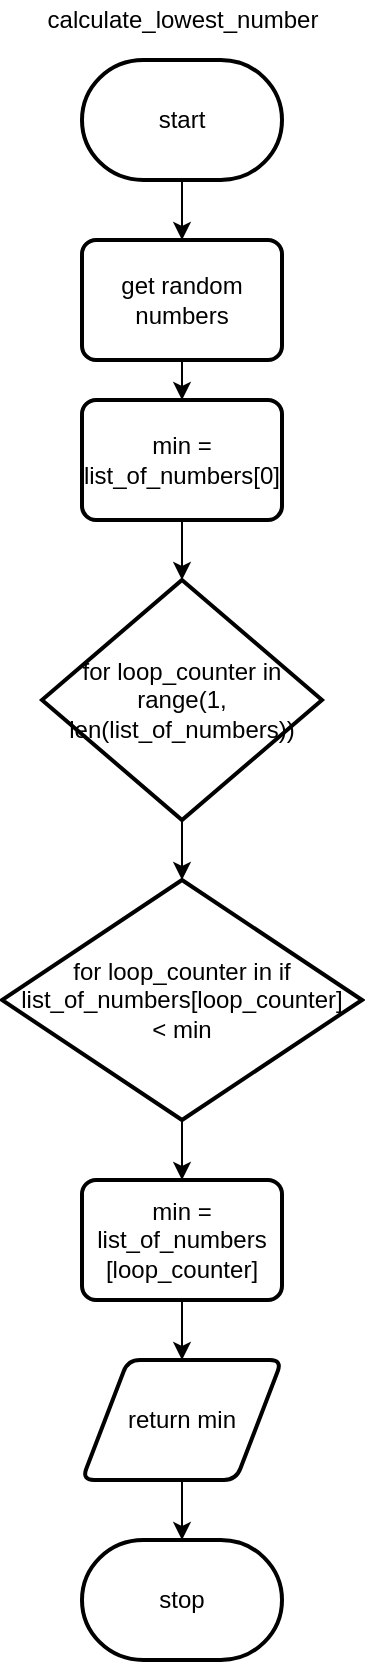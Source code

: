 <mxfile>
    <diagram id="BsBV6leVBUCAfMzn52um" name="Page-1">
        <mxGraphModel dx="562" dy="397" grid="1" gridSize="10" guides="1" tooltips="1" connect="1" arrows="1" fold="1" page="1" pageScale="1" pageWidth="827" pageHeight="1169" math="0" shadow="0">
            <root>
                <mxCell id="0"/>
                <mxCell id="1" parent="0"/>
                <mxCell id="210" style="edgeStyle=none;html=1;entryX=0.5;entryY=0;entryDx=0;entryDy=0;" parent="1" source="2" target="221" edge="1">
                    <mxGeometry relative="1" as="geometry">
                        <mxPoint x="390" y="130" as="targetPoint"/>
                    </mxGeometry>
                </mxCell>
                <mxCell id="2" value="start" style="strokeWidth=2;html=1;shape=mxgraph.flowchart.terminator;whiteSpace=wrap;" parent="1" vertex="1">
                    <mxGeometry x="340" y="40" width="100" height="60" as="geometry"/>
                </mxCell>
                <mxCell id="223" style="edgeStyle=none;html=1;entryX=0.5;entryY=0;entryDx=0;entryDy=0;entryPerimeter=0;" parent="1" source="221" edge="1">
                    <mxGeometry relative="1" as="geometry">
                        <mxPoint x="390" y="210" as="targetPoint"/>
                    </mxGeometry>
                </mxCell>
                <mxCell id="221" value="get random numbers" style="rounded=1;whiteSpace=wrap;html=1;absoluteArcSize=1;arcSize=14;strokeWidth=2;" parent="1" vertex="1">
                    <mxGeometry x="340" y="130" width="100" height="60" as="geometry"/>
                </mxCell>
                <mxCell id="242" value="calculate_lowest_number" style="text;html=1;align=center;verticalAlign=middle;resizable=0;points=[];autosize=1;strokeColor=none;fillColor=none;" parent="1" vertex="1">
                    <mxGeometry x="310" y="10" width="160" height="20" as="geometry"/>
                </mxCell>
                <mxCell id="245" style="edgeStyle=none;html=1;entryX=0.5;entryY=0;entryDx=0;entryDy=0;entryPerimeter=0;" parent="1" source="243" target="244" edge="1">
                    <mxGeometry relative="1" as="geometry"/>
                </mxCell>
                <mxCell id="243" value="min = list_of_numbers[0]" style="rounded=1;whiteSpace=wrap;html=1;absoluteArcSize=1;arcSize=14;strokeWidth=2;" parent="1" vertex="1">
                    <mxGeometry x="340" y="210" width="100" height="60" as="geometry"/>
                </mxCell>
                <mxCell id="247" style="edgeStyle=none;html=1;entryX=0.5;entryY=0;entryDx=0;entryDy=0;entryPerimeter=0;" parent="1" source="244" target="246" edge="1">
                    <mxGeometry relative="1" as="geometry"/>
                </mxCell>
                <mxCell id="244" value="for&amp;nbsp;loop_counter in &lt;br&gt;range(1, len(list_of_numbers))" style="strokeWidth=2;html=1;shape=mxgraph.flowchart.decision;whiteSpace=wrap;" parent="1" vertex="1">
                    <mxGeometry x="320" y="300" width="140" height="120" as="geometry"/>
                </mxCell>
                <mxCell id="249" style="edgeStyle=none;html=1;entryX=0.5;entryY=0;entryDx=0;entryDy=0;" parent="1" source="246" target="248" edge="1">
                    <mxGeometry relative="1" as="geometry"/>
                </mxCell>
                <mxCell id="246" value="for&amp;nbsp;loop_counter in if list_of_numbers[loop_counter] &lt;br&gt;&amp;lt; min" style="strokeWidth=2;html=1;shape=mxgraph.flowchart.decision;whiteSpace=wrap;" parent="1" vertex="1">
                    <mxGeometry x="300" y="450" width="180" height="120" as="geometry"/>
                </mxCell>
                <mxCell id="251" style="edgeStyle=none;html=1;" parent="1" source="248" target="250" edge="1">
                    <mxGeometry relative="1" as="geometry"/>
                </mxCell>
                <mxCell id="248" value="min = list_of_numbers&lt;br&gt;[loop_counter]" style="rounded=1;whiteSpace=wrap;html=1;absoluteArcSize=1;arcSize=14;strokeWidth=2;" parent="1" vertex="1">
                    <mxGeometry x="340" y="600" width="100" height="60" as="geometry"/>
                </mxCell>
                <mxCell id="253" style="edgeStyle=none;html=1;" parent="1" source="250" target="252" edge="1">
                    <mxGeometry relative="1" as="geometry"/>
                </mxCell>
                <mxCell id="250" value="return min" style="shape=parallelogram;html=1;strokeWidth=2;perimeter=parallelogramPerimeter;whiteSpace=wrap;rounded=1;arcSize=12;size=0.23;" parent="1" vertex="1">
                    <mxGeometry x="340" y="690" width="100" height="60" as="geometry"/>
                </mxCell>
                <mxCell id="252" value="stop" style="strokeWidth=2;html=1;shape=mxgraph.flowchart.terminator;whiteSpace=wrap;" parent="1" vertex="1">
                    <mxGeometry x="340" y="780" width="100" height="60" as="geometry"/>
                </mxCell>
            </root>
        </mxGraphModel>
    </diagram>
</mxfile>